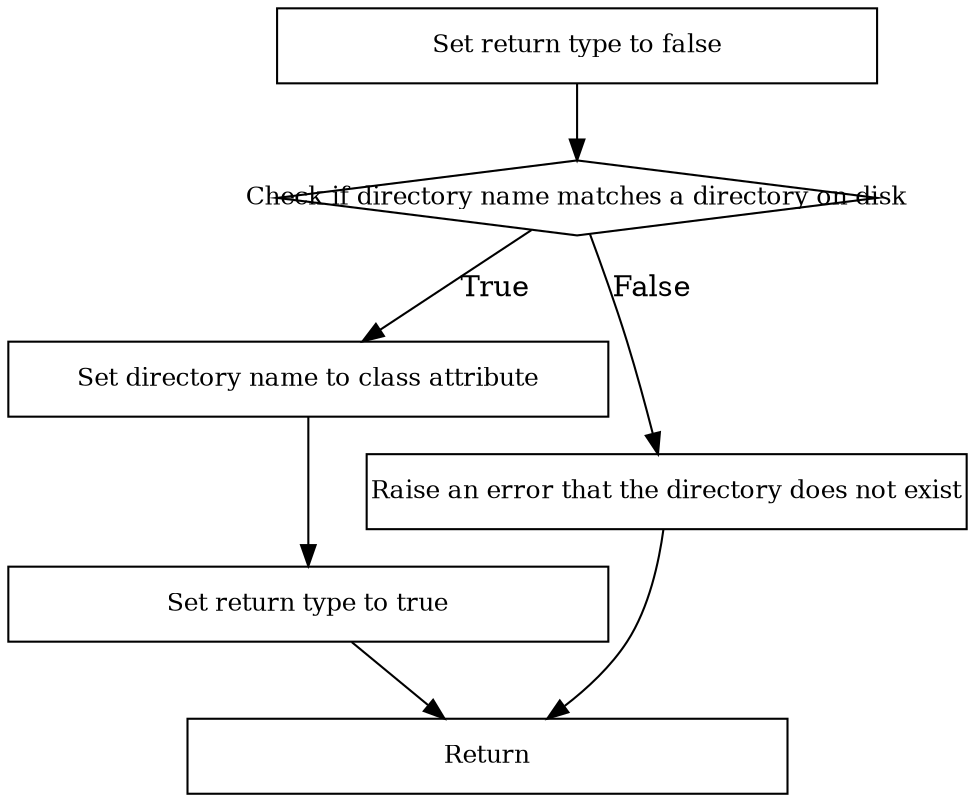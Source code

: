 digraph "Process Directory" {
    rankdir="TB";
    node [shape="rectangle",fixedsize=true,height=0.5,width=4.0,fontsize=12];

    set_return_false [label="Set return type to false"];
    check_dir [label="Check if directory name matches a directory on disk",shape=diamond];
    set_attr [label="Set directory name to class attribute"];
    set_return [label="Set return type to true"];
    no_dir [label="Raise an error that the directory does not exist"];
    return [label="Return"];

    set_return_false -> check_dir;
    check_dir -> set_attr [label="True"];
	set_attr -> set_return -> return;
    check_dir -> no_dir [label="False"];
	no_dir -> return;
}
